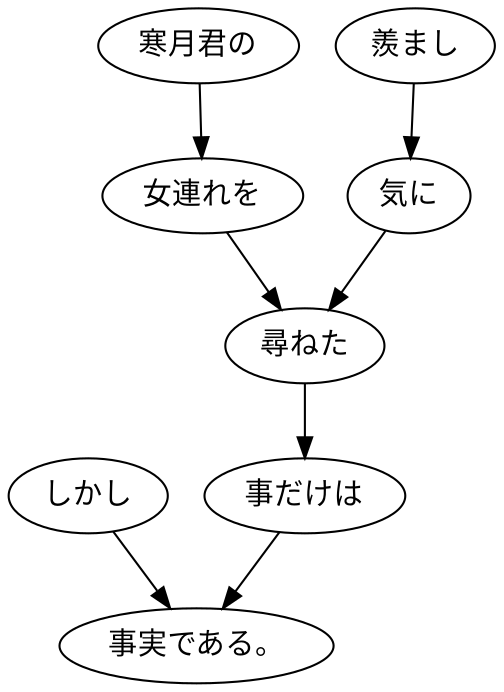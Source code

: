 digraph graph420 {
	node0 [label="しかし"];
	node1 [label="寒月君の"];
	node2 [label="女連れを"];
	node3 [label="羨まし"];
	node4 [label="気に"];
	node5 [label="尋ねた"];
	node6 [label="事だけは"];
	node7 [label="事実である。"];
	node0 -> node7;
	node1 -> node2;
	node2 -> node5;
	node3 -> node4;
	node4 -> node5;
	node5 -> node6;
	node6 -> node7;
}
